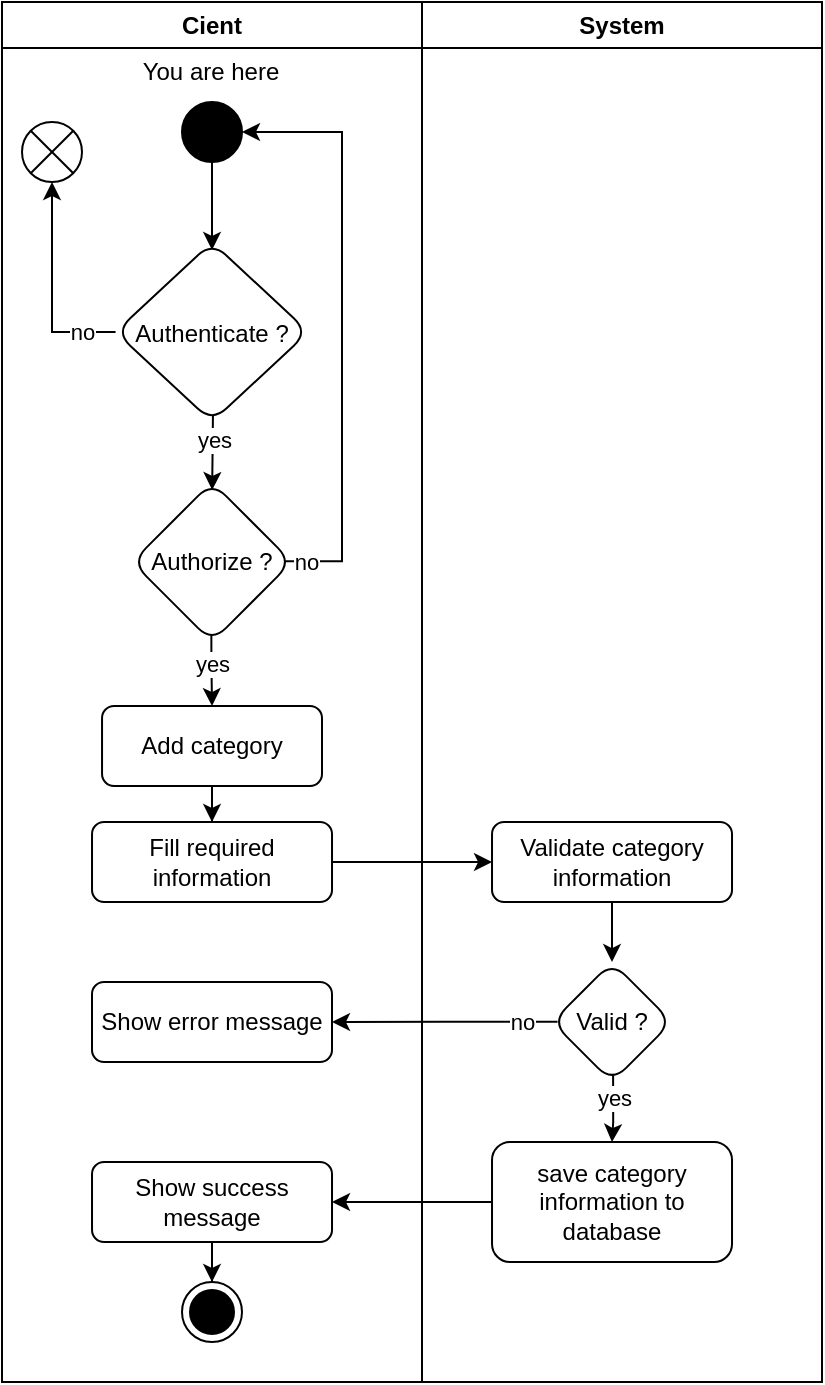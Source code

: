<mxfile version="20.6.0" type="github" pages="5">
  <diagram id="91DlC5nQ_2UUh4WBwbrF" name="Page-1">
    <mxGraphModel dx="868" dy="450" grid="1" gridSize="10" guides="1" tooltips="1" connect="1" arrows="1" fold="1" page="1" pageScale="1" pageWidth="850" pageHeight="1100" math="0" shadow="0">
      <root>
        <mxCell id="0" />
        <mxCell id="1" parent="0" />
        <mxCell id="5gKgRT1LeGNrB_kKL3Ym-1" value="System" style="swimlane;whiteSpace=wrap;html=1;startSize=23;" vertex="1" parent="1">
          <mxGeometry x="400" y="30" width="200" height="690" as="geometry" />
        </mxCell>
        <mxCell id="5gKgRT1LeGNrB_kKL3Ym-2" value="" style="endArrow=none;html=1;rounded=0;" edge="1" parent="1">
          <mxGeometry width="50" height="50" relative="1" as="geometry">
            <mxPoint x="400.0" y="410" as="sourcePoint" />
            <mxPoint x="400.0" y="80" as="targetPoint" />
          </mxGeometry>
        </mxCell>
        <mxCell id="5gKgRT1LeGNrB_kKL3Ym-3" style="edgeStyle=orthogonalEdgeStyle;rounded=0;orthogonalLoop=1;jettySize=auto;html=1;entryX=0.5;entryY=0.044;entryDx=0;entryDy=0;entryPerimeter=0;" edge="1" parent="1" source="5gKgRT1LeGNrB_kKL3Ym-4" target="5gKgRT1LeGNrB_kKL3Ym-9">
          <mxGeometry relative="1" as="geometry">
            <mxPoint x="295" y="145" as="targetPoint" />
          </mxGeometry>
        </mxCell>
        <mxCell id="5gKgRT1LeGNrB_kKL3Ym-4" value="" style="ellipse;fillColor=strokeColor;" vertex="1" parent="1">
          <mxGeometry x="280" y="80" width="30" height="30" as="geometry" />
        </mxCell>
        <mxCell id="5gKgRT1LeGNrB_kKL3Ym-5" style="edgeStyle=orthogonalEdgeStyle;rounded=0;orthogonalLoop=1;jettySize=auto;html=1;entryX=0.5;entryY=1;entryDx=0;entryDy=0;" edge="1" parent="1" source="5gKgRT1LeGNrB_kKL3Ym-9" target="5gKgRT1LeGNrB_kKL3Ym-10">
          <mxGeometry relative="1" as="geometry">
            <Array as="points">
              <mxPoint x="215" y="195" />
            </Array>
          </mxGeometry>
        </mxCell>
        <mxCell id="5gKgRT1LeGNrB_kKL3Ym-6" value="no" style="edgeLabel;html=1;align=center;verticalAlign=middle;resizable=0;points=[];" vertex="1" connectable="0" parent="5gKgRT1LeGNrB_kKL3Ym-5">
          <mxGeometry x="-0.583" y="-1" relative="1" as="geometry">
            <mxPoint x="5" y="1" as="offset" />
          </mxGeometry>
        </mxCell>
        <mxCell id="5gKgRT1LeGNrB_kKL3Ym-7" value="" style="edgeStyle=orthogonalEdgeStyle;rounded=0;orthogonalLoop=1;jettySize=auto;html=1;exitX=0.505;exitY=0.954;exitDx=0;exitDy=0;exitPerimeter=0;entryX=0.501;entryY=0.05;entryDx=0;entryDy=0;entryPerimeter=0;" edge="1" parent="1" source="5gKgRT1LeGNrB_kKL3Ym-9" target="5gKgRT1LeGNrB_kKL3Ym-15">
          <mxGeometry relative="1" as="geometry" />
        </mxCell>
        <mxCell id="5gKgRT1LeGNrB_kKL3Ym-8" value="yes" style="edgeLabel;html=1;align=center;verticalAlign=middle;resizable=0;points=[];" vertex="1" connectable="0" parent="5gKgRT1LeGNrB_kKL3Ym-7">
          <mxGeometry x="-0.345" relative="1" as="geometry">
            <mxPoint as="offset" />
          </mxGeometry>
        </mxCell>
        <mxCell id="5gKgRT1LeGNrB_kKL3Ym-9" value="Authenticate ?" style="rhombus;rounded=1;" vertex="1" parent="1">
          <mxGeometry x="246.79" y="150" width="96.43" height="90" as="geometry" />
        </mxCell>
        <mxCell id="5gKgRT1LeGNrB_kKL3Ym-10" value="" style="shape=sumEllipse;perimeter=ellipsePerimeter;whiteSpace=wrap;html=1;backgroundOutline=1;" vertex="1" parent="1">
          <mxGeometry x="200" y="90" width="30" height="30" as="geometry" />
        </mxCell>
        <mxCell id="5gKgRT1LeGNrB_kKL3Ym-11" style="edgeStyle=orthogonalEdgeStyle;rounded=0;orthogonalLoop=1;jettySize=auto;html=1;entryX=1;entryY=0.5;entryDx=0;entryDy=0;exitX=0.948;exitY=0.495;exitDx=0;exitDy=0;exitPerimeter=0;" edge="1" parent="1" source="5gKgRT1LeGNrB_kKL3Ym-15" target="5gKgRT1LeGNrB_kKL3Ym-4">
          <mxGeometry relative="1" as="geometry">
            <Array as="points">
              <mxPoint x="360" y="310" />
              <mxPoint x="360" y="95" />
            </Array>
          </mxGeometry>
        </mxCell>
        <mxCell id="5gKgRT1LeGNrB_kKL3Ym-12" value="no" style="edgeLabel;html=1;align=center;verticalAlign=middle;resizable=0;points=[];" vertex="1" connectable="0" parent="5gKgRT1LeGNrB_kKL3Ym-11">
          <mxGeometry x="-0.959" y="2" relative="1" as="geometry">
            <mxPoint x="5" y="2" as="offset" />
          </mxGeometry>
        </mxCell>
        <mxCell id="5gKgRT1LeGNrB_kKL3Ym-13" style="edgeStyle=orthogonalEdgeStyle;rounded=0;orthogonalLoop=1;jettySize=auto;html=1;entryX=0.5;entryY=0;entryDx=0;entryDy=0;exitX=0.496;exitY=0.954;exitDx=0;exitDy=0;exitPerimeter=0;" edge="1" parent="1" source="5gKgRT1LeGNrB_kKL3Ym-15" target="5gKgRT1LeGNrB_kKL3Ym-18">
          <mxGeometry relative="1" as="geometry">
            <Array as="points">
              <mxPoint x="295" y="360" />
              <mxPoint x="295" y="360" />
            </Array>
          </mxGeometry>
        </mxCell>
        <mxCell id="5gKgRT1LeGNrB_kKL3Ym-14" value="yes" style="edgeLabel;html=1;align=center;verticalAlign=middle;resizable=0;points=[];" vertex="1" connectable="0" parent="5gKgRT1LeGNrB_kKL3Ym-13">
          <mxGeometry x="-0.212" relative="1" as="geometry">
            <mxPoint as="offset" />
          </mxGeometry>
        </mxCell>
        <mxCell id="5gKgRT1LeGNrB_kKL3Ym-15" value="Authorize ?" style="rhombus;whiteSpace=wrap;html=1;rounded=1;" vertex="1" parent="1">
          <mxGeometry x="255" y="270" width="80" height="80" as="geometry" />
        </mxCell>
        <mxCell id="5gKgRT1LeGNrB_kKL3Ym-16" value="You are here" style="text;html=1;strokeColor=none;fillColor=none;align=center;verticalAlign=middle;whiteSpace=wrap;rounded=0;" vertex="1" parent="1">
          <mxGeometry x="238.4" y="50" width="113.21" height="30" as="geometry" />
        </mxCell>
        <mxCell id="5gKgRT1LeGNrB_kKL3Ym-17" value="" style="edgeStyle=orthogonalEdgeStyle;rounded=0;orthogonalLoop=1;jettySize=auto;html=1;" edge="1" parent="1" source="5gKgRT1LeGNrB_kKL3Ym-18" target="5gKgRT1LeGNrB_kKL3Ym-20">
          <mxGeometry relative="1" as="geometry" />
        </mxCell>
        <mxCell id="5gKgRT1LeGNrB_kKL3Ym-18" value="Add category" style="rounded=1;whiteSpace=wrap;html=1;" vertex="1" parent="1">
          <mxGeometry x="240.02" y="382" width="109.98" height="40" as="geometry" />
        </mxCell>
        <mxCell id="5gKgRT1LeGNrB_kKL3Ym-19" value="" style="edgeStyle=orthogonalEdgeStyle;rounded=0;orthogonalLoop=1;jettySize=auto;html=1;" edge="1" parent="1" source="5gKgRT1LeGNrB_kKL3Ym-20" target="5gKgRT1LeGNrB_kKL3Ym-22">
          <mxGeometry relative="1" as="geometry" />
        </mxCell>
        <mxCell id="5gKgRT1LeGNrB_kKL3Ym-20" value="Fill required information" style="whiteSpace=wrap;html=1;rounded=1;" vertex="1" parent="1">
          <mxGeometry x="235.01" y="440" width="120" height="40" as="geometry" />
        </mxCell>
        <mxCell id="5gKgRT1LeGNrB_kKL3Ym-21" value="" style="edgeStyle=orthogonalEdgeStyle;rounded=0;orthogonalLoop=1;jettySize=auto;html=1;" edge="1" parent="1" source="5gKgRT1LeGNrB_kKL3Ym-22" target="5gKgRT1LeGNrB_kKL3Ym-27">
          <mxGeometry relative="1" as="geometry" />
        </mxCell>
        <mxCell id="5gKgRT1LeGNrB_kKL3Ym-22" value="Validate category information" style="whiteSpace=wrap;html=1;rounded=1;" vertex="1" parent="1">
          <mxGeometry x="435.01" y="440" width="120" height="40" as="geometry" />
        </mxCell>
        <mxCell id="5gKgRT1LeGNrB_kKL3Ym-23" value="" style="edgeStyle=orthogonalEdgeStyle;rounded=0;orthogonalLoop=1;jettySize=auto;html=1;exitX=0.046;exitY=0.498;exitDx=0;exitDy=0;exitPerimeter=0;" edge="1" parent="1" source="5gKgRT1LeGNrB_kKL3Ym-27" target="5gKgRT1LeGNrB_kKL3Ym-28">
          <mxGeometry relative="1" as="geometry" />
        </mxCell>
        <mxCell id="5gKgRT1LeGNrB_kKL3Ym-24" value="no" style="edgeLabel;html=1;align=center;verticalAlign=middle;resizable=0;points=[];" vertex="1" connectable="0" parent="5gKgRT1LeGNrB_kKL3Ym-23">
          <mxGeometry x="-0.675" relative="1" as="geometry">
            <mxPoint as="offset" />
          </mxGeometry>
        </mxCell>
        <mxCell id="5gKgRT1LeGNrB_kKL3Ym-25" value="" style="edgeStyle=orthogonalEdgeStyle;rounded=0;orthogonalLoop=1;jettySize=auto;html=1;exitX=0.509;exitY=0.919;exitDx=0;exitDy=0;exitPerimeter=0;" edge="1" parent="1" source="5gKgRT1LeGNrB_kKL3Ym-27" target="5gKgRT1LeGNrB_kKL3Ym-30">
          <mxGeometry relative="1" as="geometry" />
        </mxCell>
        <mxCell id="5gKgRT1LeGNrB_kKL3Ym-26" value="yes" style="edgeLabel;html=1;align=center;verticalAlign=middle;resizable=0;points=[];" vertex="1" connectable="0" parent="5gKgRT1LeGNrB_kKL3Ym-25">
          <mxGeometry x="-0.509" relative="1" as="geometry">
            <mxPoint y="4" as="offset" />
          </mxGeometry>
        </mxCell>
        <mxCell id="5gKgRT1LeGNrB_kKL3Ym-27" value="Valid ?" style="rhombus;whiteSpace=wrap;html=1;rounded=1;" vertex="1" parent="1">
          <mxGeometry x="465.01" y="510" width="60" height="60" as="geometry" />
        </mxCell>
        <mxCell id="5gKgRT1LeGNrB_kKL3Ym-28" value="Show error message" style="whiteSpace=wrap;html=1;rounded=1;" vertex="1" parent="1">
          <mxGeometry x="235" y="520" width="120" height="40" as="geometry" />
        </mxCell>
        <mxCell id="5gKgRT1LeGNrB_kKL3Ym-29" value="" style="edgeStyle=orthogonalEdgeStyle;rounded=0;orthogonalLoop=1;jettySize=auto;html=1;" edge="1" parent="1" source="5gKgRT1LeGNrB_kKL3Ym-30" target="5gKgRT1LeGNrB_kKL3Ym-32">
          <mxGeometry relative="1" as="geometry" />
        </mxCell>
        <mxCell id="5gKgRT1LeGNrB_kKL3Ym-30" value="save category information to database" style="whiteSpace=wrap;html=1;rounded=1;" vertex="1" parent="1">
          <mxGeometry x="435.01" y="600" width="120" height="60" as="geometry" />
        </mxCell>
        <mxCell id="5gKgRT1LeGNrB_kKL3Ym-31" style="edgeStyle=orthogonalEdgeStyle;rounded=0;orthogonalLoop=1;jettySize=auto;html=1;entryX=0.5;entryY=0;entryDx=0;entryDy=0;" edge="1" parent="1" source="5gKgRT1LeGNrB_kKL3Ym-32" target="5gKgRT1LeGNrB_kKL3Ym-33">
          <mxGeometry relative="1" as="geometry" />
        </mxCell>
        <mxCell id="5gKgRT1LeGNrB_kKL3Ym-32" value="Show success message" style="whiteSpace=wrap;html=1;rounded=1;" vertex="1" parent="1">
          <mxGeometry x="235.01" y="610" width="120" height="40" as="geometry" />
        </mxCell>
        <mxCell id="5gKgRT1LeGNrB_kKL3Ym-33" value="" style="ellipse;html=1;shape=endState;fillColor=strokeColor;" vertex="1" parent="1">
          <mxGeometry x="280" y="670" width="30" height="30" as="geometry" />
        </mxCell>
        <mxCell id="5gKgRT1LeGNrB_kKL3Ym-34" value="Cient" style="swimlane;whiteSpace=wrap;html=1;startSize=23;" vertex="1" parent="1">
          <mxGeometry x="190" y="30" width="210" height="690" as="geometry" />
        </mxCell>
      </root>
    </mxGraphModel>
  </diagram>
  <diagram id="WHoAfaAzZlhiVrLh3SnP" name="Page-2">
    <mxGraphModel dx="868" dy="450" grid="1" gridSize="10" guides="1" tooltips="1" connect="1" arrows="1" fold="1" page="1" pageScale="1" pageWidth="850" pageHeight="1100" math="0" shadow="0">
      <root>
        <mxCell id="0" />
        <mxCell id="1" parent="0" />
        <mxCell id="e8AKKyuUH42f15WxGq4g-1" value="System" style="swimlane;whiteSpace=wrap;html=1;startSize=23;" vertex="1" parent="1">
          <mxGeometry x="400" y="9" width="200" height="690" as="geometry" />
        </mxCell>
        <mxCell id="e8AKKyuUH42f15WxGq4g-2" value="" style="endArrow=none;html=1;rounded=0;" edge="1" parent="1">
          <mxGeometry width="50" height="50" relative="1" as="geometry">
            <mxPoint x="400" y="389" as="sourcePoint" />
            <mxPoint x="400" y="59" as="targetPoint" />
          </mxGeometry>
        </mxCell>
        <mxCell id="e8AKKyuUH42f15WxGq4g-3" style="edgeStyle=orthogonalEdgeStyle;rounded=0;orthogonalLoop=1;jettySize=auto;html=1;entryX=0.499;entryY=0.045;entryDx=0;entryDy=0;entryPerimeter=0;" edge="1" parent="1" source="e8AKKyuUH42f15WxGq4g-4" target="e8AKKyuUH42f15WxGq4g-32">
          <mxGeometry relative="1" as="geometry">
            <mxPoint x="295.0" y="124" as="targetPoint" />
          </mxGeometry>
        </mxCell>
        <mxCell id="e8AKKyuUH42f15WxGq4g-4" value="" style="ellipse;fillColor=strokeColor;" vertex="1" parent="1">
          <mxGeometry x="280" y="59" width="30" height="30" as="geometry" />
        </mxCell>
        <mxCell id="e8AKKyuUH42f15WxGq4g-5" style="edgeStyle=orthogonalEdgeStyle;rounded=0;orthogonalLoop=1;jettySize=auto;html=1;entryX=0.5;entryY=1;entryDx=0;entryDy=0;exitX=0.037;exitY=0.499;exitDx=0;exitDy=0;exitPerimeter=0;" edge="1" parent="1" source="e8AKKyuUH42f15WxGq4g-32">
          <mxGeometry relative="1" as="geometry">
            <Array as="points">
              <mxPoint x="215" y="164" />
            </Array>
            <mxPoint x="250.84" y="153.64" as="sourcePoint" />
            <mxPoint x="215" y="89" as="targetPoint" />
          </mxGeometry>
        </mxCell>
        <mxCell id="e8AKKyuUH42f15WxGq4g-6" value="no" style="edgeLabel;html=1;align=center;verticalAlign=middle;resizable=0;points=[];" vertex="1" connectable="0" parent="e8AKKyuUH42f15WxGq4g-5">
          <mxGeometry x="-0.583" y="-1" relative="1" as="geometry">
            <mxPoint x="5" y="1" as="offset" />
          </mxGeometry>
        </mxCell>
        <mxCell id="e8AKKyuUH42f15WxGq4g-7" value="" style="shape=sumEllipse;perimeter=ellipsePerimeter;whiteSpace=wrap;html=1;backgroundOutline=1;" vertex="1" parent="1">
          <mxGeometry x="200" y="69" width="30" height="30" as="geometry" />
        </mxCell>
        <mxCell id="e8AKKyuUH42f15WxGq4g-8" style="edgeStyle=orthogonalEdgeStyle;rounded=0;orthogonalLoop=1;jettySize=auto;html=1;entryX=1;entryY=0.5;entryDx=0;entryDy=0;exitX=0.96;exitY=0.5;exitDx=0;exitDy=0;exitPerimeter=0;" edge="1" parent="1" source="e8AKKyuUH42f15WxGq4g-31" target="e8AKKyuUH42f15WxGq4g-4">
          <mxGeometry relative="1" as="geometry">
            <Array as="points">
              <mxPoint x="360" y="279" />
              <mxPoint x="360" y="74" />
            </Array>
            <mxPoint x="340" y="289" as="sourcePoint" />
          </mxGeometry>
        </mxCell>
        <mxCell id="e8AKKyuUH42f15WxGq4g-9" value="no" style="edgeLabel;html=1;align=center;verticalAlign=middle;resizable=0;points=[];" vertex="1" connectable="0" parent="e8AKKyuUH42f15WxGq4g-8">
          <mxGeometry x="-0.959" y="2" relative="1" as="geometry">
            <mxPoint x="5" as="offset" />
          </mxGeometry>
        </mxCell>
        <mxCell id="e8AKKyuUH42f15WxGq4g-10" style="edgeStyle=orthogonalEdgeStyle;rounded=0;orthogonalLoop=1;jettySize=auto;html=1;entryX=0.5;entryY=0;entryDx=0;entryDy=0;exitX=0.507;exitY=0.952;exitDx=0;exitDy=0;exitPerimeter=0;" edge="1" parent="1" source="e8AKKyuUH42f15WxGq4g-31" target="e8AKKyuUH42f15WxGq4g-14">
          <mxGeometry relative="1" as="geometry">
            <Array as="points">
              <mxPoint x="296" y="339" />
              <mxPoint x="295" y="339" />
            </Array>
          </mxGeometry>
        </mxCell>
        <mxCell id="e8AKKyuUH42f15WxGq4g-11" value="yes" style="edgeLabel;html=1;align=center;verticalAlign=middle;resizable=0;points=[];" vertex="1" connectable="0" parent="e8AKKyuUH42f15WxGq4g-10">
          <mxGeometry x="-0.212" relative="1" as="geometry">
            <mxPoint as="offset" />
          </mxGeometry>
        </mxCell>
        <mxCell id="e8AKKyuUH42f15WxGq4g-12" value="You are here" style="text;html=1;strokeColor=none;fillColor=none;align=center;verticalAlign=middle;whiteSpace=wrap;rounded=0;" vertex="1" parent="1">
          <mxGeometry x="238.4" y="29" width="113.21" height="30" as="geometry" />
        </mxCell>
        <mxCell id="e8AKKyuUH42f15WxGq4g-13" value="" style="edgeStyle=orthogonalEdgeStyle;rounded=0;orthogonalLoop=1;jettySize=auto;html=1;" edge="1" parent="1" source="e8AKKyuUH42f15WxGq4g-14" target="e8AKKyuUH42f15WxGq4g-16">
          <mxGeometry relative="1" as="geometry" />
        </mxCell>
        <mxCell id="e8AKKyuUH42f15WxGq4g-14" value="Edit category" style="rounded=1;whiteSpace=wrap;html=1;" vertex="1" parent="1">
          <mxGeometry x="240.02" y="355" width="109.98" height="40" as="geometry" />
        </mxCell>
        <mxCell id="e8AKKyuUH42f15WxGq4g-15" value="" style="edgeStyle=orthogonalEdgeStyle;rounded=0;orthogonalLoop=1;jettySize=auto;html=1;" edge="1" parent="1" source="e8AKKyuUH42f15WxGq4g-16" target="e8AKKyuUH42f15WxGq4g-18">
          <mxGeometry relative="1" as="geometry" />
        </mxCell>
        <mxCell id="e8AKKyuUH42f15WxGq4g-16" value="Update required information" style="whiteSpace=wrap;html=1;rounded=1;" vertex="1" parent="1">
          <mxGeometry x="235.01" y="419" width="120" height="40" as="geometry" />
        </mxCell>
        <mxCell id="e8AKKyuUH42f15WxGq4g-17" value="" style="edgeStyle=orthogonalEdgeStyle;rounded=0;orthogonalLoop=1;jettySize=auto;html=1;entryX=0.5;entryY=0.033;entryDx=0;entryDy=0;entryPerimeter=0;" edge="1" parent="1" source="e8AKKyuUH42f15WxGq4g-18" target="e8AKKyuUH42f15WxGq4g-23">
          <mxGeometry relative="1" as="geometry" />
        </mxCell>
        <mxCell id="e8AKKyuUH42f15WxGq4g-18" value="Validate category information" style="whiteSpace=wrap;html=1;rounded=1;" vertex="1" parent="1">
          <mxGeometry x="435.01" y="419" width="120" height="40" as="geometry" />
        </mxCell>
        <mxCell id="e8AKKyuUH42f15WxGq4g-19" value="" style="edgeStyle=orthogonalEdgeStyle;rounded=0;orthogonalLoop=1;jettySize=auto;html=1;" edge="1" parent="1" source="e8AKKyuUH42f15WxGq4g-23" target="e8AKKyuUH42f15WxGq4g-24">
          <mxGeometry relative="1" as="geometry" />
        </mxCell>
        <mxCell id="e8AKKyuUH42f15WxGq4g-20" value="no" style="edgeLabel;html=1;align=center;verticalAlign=middle;resizable=0;points=[];" vertex="1" connectable="0" parent="e8AKKyuUH42f15WxGq4g-19">
          <mxGeometry x="-0.675" relative="1" as="geometry">
            <mxPoint as="offset" />
          </mxGeometry>
        </mxCell>
        <mxCell id="e8AKKyuUH42f15WxGq4g-21" value="" style="edgeStyle=orthogonalEdgeStyle;rounded=0;orthogonalLoop=1;jettySize=auto;html=1;exitX=0.495;exitY=0.938;exitDx=0;exitDy=0;exitPerimeter=0;" edge="1" parent="1" source="e8AKKyuUH42f15WxGq4g-23" target="e8AKKyuUH42f15WxGq4g-26">
          <mxGeometry relative="1" as="geometry" />
        </mxCell>
        <mxCell id="e8AKKyuUH42f15WxGq4g-22" value="yes" style="edgeLabel;html=1;align=center;verticalAlign=middle;resizable=0;points=[];" vertex="1" connectable="0" parent="e8AKKyuUH42f15WxGq4g-21">
          <mxGeometry x="-0.543" y="1" relative="1" as="geometry">
            <mxPoint y="3" as="offset" />
          </mxGeometry>
        </mxCell>
        <mxCell id="e8AKKyuUH42f15WxGq4g-23" value="Valid ?" style="rhombus;whiteSpace=wrap;html=1;rounded=1;" vertex="1" parent="1">
          <mxGeometry x="465.01" y="489" width="60" height="60" as="geometry" />
        </mxCell>
        <mxCell id="e8AKKyuUH42f15WxGq4g-24" value="Show error message" style="whiteSpace=wrap;html=1;rounded=1;" vertex="1" parent="1">
          <mxGeometry x="235" y="499" width="120" height="40" as="geometry" />
        </mxCell>
        <mxCell id="e8AKKyuUH42f15WxGq4g-25" value="" style="edgeStyle=orthogonalEdgeStyle;rounded=0;orthogonalLoop=1;jettySize=auto;html=1;" edge="1" parent="1" source="e8AKKyuUH42f15WxGq4g-26" target="e8AKKyuUH42f15WxGq4g-28">
          <mxGeometry relative="1" as="geometry" />
        </mxCell>
        <mxCell id="e8AKKyuUH42f15WxGq4g-26" value="update product to database" style="whiteSpace=wrap;html=1;rounded=1;" vertex="1" parent="1">
          <mxGeometry x="435.01" y="579" width="120" height="60" as="geometry" />
        </mxCell>
        <mxCell id="e8AKKyuUH42f15WxGq4g-27" style="edgeStyle=orthogonalEdgeStyle;rounded=0;orthogonalLoop=1;jettySize=auto;html=1;entryX=0.5;entryY=0;entryDx=0;entryDy=0;" edge="1" parent="1" source="e8AKKyuUH42f15WxGq4g-28" target="e8AKKyuUH42f15WxGq4g-29">
          <mxGeometry relative="1" as="geometry" />
        </mxCell>
        <mxCell id="e8AKKyuUH42f15WxGq4g-28" value="Show success message" style="whiteSpace=wrap;html=1;rounded=1;" vertex="1" parent="1">
          <mxGeometry x="235.01" y="589" width="120" height="40" as="geometry" />
        </mxCell>
        <mxCell id="e8AKKyuUH42f15WxGq4g-29" value="" style="ellipse;html=1;shape=endState;fillColor=strokeColor;" vertex="1" parent="1">
          <mxGeometry x="280" y="649" width="30" height="30" as="geometry" />
        </mxCell>
        <mxCell id="e8AKKyuUH42f15WxGq4g-30" value="Cient" style="swimlane;whiteSpace=wrap;html=1;startSize=23;" vertex="1" parent="1">
          <mxGeometry x="190" y="9" width="210" height="690" as="geometry" />
        </mxCell>
        <mxCell id="e8AKKyuUH42f15WxGq4g-31" value="Authorize ?" style="rhombus;whiteSpace=wrap;html=1;rounded=1;" vertex="1" parent="e8AKKyuUH42f15WxGq4g-30">
          <mxGeometry x="65" y="230" width="80" height="80" as="geometry" />
        </mxCell>
        <mxCell id="e8AKKyuUH42f15WxGq4g-32" value="Authenticate ?" style="rhombus;rounded=1;" vertex="1" parent="e8AKKyuUH42f15WxGq4g-30">
          <mxGeometry x="56.79" y="110" width="96.43" height="90" as="geometry" />
        </mxCell>
        <mxCell id="e8AKKyuUH42f15WxGq4g-33" style="edgeStyle=orthogonalEdgeStyle;rounded=0;orthogonalLoop=1;jettySize=auto;html=1;entryX=0.498;entryY=0.049;entryDx=0;entryDy=0;exitX=0.502;exitY=0.954;exitDx=0;exitDy=0;exitPerimeter=0;entryPerimeter=0;" edge="1" parent="e8AKKyuUH42f15WxGq4g-30" source="e8AKKyuUH42f15WxGq4g-32" target="e8AKKyuUH42f15WxGq4g-31">
          <mxGeometry relative="1" as="geometry" />
        </mxCell>
        <mxCell id="e8AKKyuUH42f15WxGq4g-34" value="yes" style="edgeLabel;html=1;align=center;verticalAlign=middle;resizable=0;points=[];" vertex="1" connectable="0" parent="e8AKKyuUH42f15WxGq4g-33">
          <mxGeometry x="-0.768" relative="1" as="geometry">
            <mxPoint y="9" as="offset" />
          </mxGeometry>
        </mxCell>
      </root>
    </mxGraphModel>
  </diagram>
  <diagram id="i6j9vyvySDSLGjdOuWAO" name="Page-3">
    <mxGraphModel dx="868" dy="450" grid="1" gridSize="10" guides="1" tooltips="1" connect="1" arrows="1" fold="1" page="1" pageScale="1" pageWidth="850" pageHeight="1100" math="0" shadow="0">
      <root>
        <mxCell id="0" />
        <mxCell id="1" parent="0" />
        <mxCell id="oQLGvilWy0s1wxRCyDzg-1" value="System" style="swimlane;whiteSpace=wrap;html=1;startSize=23;" vertex="1" parent="1">
          <mxGeometry x="400" y="6" width="200" height="560" as="geometry" />
        </mxCell>
        <mxCell id="oQLGvilWy0s1wxRCyDzg-2" value="Fetch individual category information&amp;nbsp;" style="whiteSpace=wrap;html=1;rounded=1;" vertex="1" parent="oQLGvilWy0s1wxRCyDzg-1">
          <mxGeometry x="30" y="362" width="150" height="40" as="geometry" />
        </mxCell>
        <mxCell id="oQLGvilWy0s1wxRCyDzg-3" value="" style="endArrow=none;html=1;rounded=0;" edge="1" parent="1">
          <mxGeometry width="50" height="50" relative="1" as="geometry">
            <mxPoint x="400" y="396" as="sourcePoint" />
            <mxPoint x="400" y="66" as="targetPoint" />
          </mxGeometry>
        </mxCell>
        <mxCell id="oQLGvilWy0s1wxRCyDzg-4" style="edgeStyle=orthogonalEdgeStyle;rounded=0;orthogonalLoop=1;jettySize=auto;html=1;" edge="1" parent="1" source="oQLGvilWy0s1wxRCyDzg-5">
          <mxGeometry relative="1" as="geometry">
            <mxPoint x="295" y="140.0" as="targetPoint" />
          </mxGeometry>
        </mxCell>
        <mxCell id="oQLGvilWy0s1wxRCyDzg-5" value="" style="ellipse;fillColor=strokeColor;" vertex="1" parent="1">
          <mxGeometry x="280" y="66" width="30" height="30" as="geometry" />
        </mxCell>
        <mxCell id="oQLGvilWy0s1wxRCyDzg-6" style="edgeStyle=orthogonalEdgeStyle;rounded=0;orthogonalLoop=1;jettySize=auto;html=1;entryX=0.5;entryY=1;entryDx=0;entryDy=0;exitX=0.044;exitY=0.506;exitDx=0;exitDy=0;exitPerimeter=0;" edge="1" parent="1" source="oQLGvilWy0s1wxRCyDzg-9" target="oQLGvilWy0s1wxRCyDzg-10">
          <mxGeometry relative="1" as="geometry">
            <Array as="points">
              <mxPoint x="215" y="182" />
            </Array>
          </mxGeometry>
        </mxCell>
        <mxCell id="oQLGvilWy0s1wxRCyDzg-7" value="no" style="edgeLabel;html=1;align=center;verticalAlign=middle;resizable=0;points=[];" vertex="1" connectable="0" parent="oQLGvilWy0s1wxRCyDzg-6">
          <mxGeometry x="-0.583" y="-1" relative="1" as="geometry">
            <mxPoint x="5" as="offset" />
          </mxGeometry>
        </mxCell>
        <mxCell id="oQLGvilWy0s1wxRCyDzg-8" style="edgeStyle=orthogonalEdgeStyle;rounded=0;orthogonalLoop=1;jettySize=auto;html=1;entryX=0.481;entryY=0.051;entryDx=0;entryDy=0;entryPerimeter=0;" edge="1" parent="1" target="oQLGvilWy0s1wxRCyDzg-20">
          <mxGeometry relative="1" as="geometry">
            <mxPoint x="294.88" y="256" as="targetPoint" />
            <mxPoint x="294.88" y="220.0" as="sourcePoint" />
          </mxGeometry>
        </mxCell>
        <mxCell id="oQLGvilWy0s1wxRCyDzg-9" value="Authenticate ?" style="rhombus;rounded=1;" vertex="1" parent="1">
          <mxGeometry x="246.79" y="136" width="96.43" height="90" as="geometry" />
        </mxCell>
        <mxCell id="oQLGvilWy0s1wxRCyDzg-10" value="" style="shape=sumEllipse;perimeter=ellipsePerimeter;whiteSpace=wrap;html=1;backgroundOutline=1;" vertex="1" parent="1">
          <mxGeometry x="200" y="76" width="30" height="30" as="geometry" />
        </mxCell>
        <mxCell id="oQLGvilWy0s1wxRCyDzg-11" style="edgeStyle=orthogonalEdgeStyle;rounded=0;orthogonalLoop=1;jettySize=auto;html=1;entryX=1;entryY=0.5;entryDx=0;entryDy=0;exitX=0.96;exitY=0.506;exitDx=0;exitDy=0;exitPerimeter=0;" edge="1" parent="1" source="oQLGvilWy0s1wxRCyDzg-20" target="oQLGvilWy0s1wxRCyDzg-5">
          <mxGeometry relative="1" as="geometry">
            <Array as="points">
              <mxPoint x="360" y="297" />
              <mxPoint x="360" y="81" />
            </Array>
            <mxPoint x="335" y="296" as="sourcePoint" />
          </mxGeometry>
        </mxCell>
        <mxCell id="oQLGvilWy0s1wxRCyDzg-12" value="no" style="edgeLabel;html=1;align=center;verticalAlign=middle;resizable=0;points=[];" vertex="1" connectable="0" parent="oQLGvilWy0s1wxRCyDzg-11">
          <mxGeometry x="-0.959" y="2" relative="1" as="geometry">
            <mxPoint x="6" as="offset" />
          </mxGeometry>
        </mxCell>
        <mxCell id="oQLGvilWy0s1wxRCyDzg-13" value="You are here" style="text;html=1;strokeColor=none;fillColor=none;align=center;verticalAlign=middle;whiteSpace=wrap;rounded=0;" vertex="1" parent="1">
          <mxGeometry x="238.4" y="36" width="113.21" height="30" as="geometry" />
        </mxCell>
        <mxCell id="oQLGvilWy0s1wxRCyDzg-14" style="edgeStyle=orthogonalEdgeStyle;rounded=0;orthogonalLoop=1;jettySize=auto;html=1;entryX=0;entryY=0.5;entryDx=0;entryDy=0;" edge="1" parent="1" source="oQLGvilWy0s1wxRCyDzg-15" target="oQLGvilWy0s1wxRCyDzg-2">
          <mxGeometry relative="1" as="geometry">
            <mxPoint x="375" y="388" as="targetPoint" />
          </mxGeometry>
        </mxCell>
        <mxCell id="oQLGvilWy0s1wxRCyDzg-15" value="View&amp;nbsp; category" style="rounded=1;whiteSpace=wrap;html=1;" vertex="1" parent="1">
          <mxGeometry x="240.02" y="368" width="109.98" height="40" as="geometry" />
        </mxCell>
        <mxCell id="oQLGvilWy0s1wxRCyDzg-16" value="Cient" style="swimlane;whiteSpace=wrap;html=1;startSize=23;" vertex="1" parent="1">
          <mxGeometry x="190" y="6" width="210" height="560" as="geometry" />
        </mxCell>
        <mxCell id="oQLGvilWy0s1wxRCyDzg-17" value="Display category information" style="whiteSpace=wrap;html=1;rounded=1;" vertex="1" parent="oQLGvilWy0s1wxRCyDzg-16">
          <mxGeometry x="48" y="440" width="120" height="40" as="geometry" />
        </mxCell>
        <mxCell id="oQLGvilWy0s1wxRCyDzg-18" style="edgeStyle=orthogonalEdgeStyle;rounded=0;orthogonalLoop=1;jettySize=auto;html=1;entryX=0.5;entryY=0;entryDx=0;entryDy=0;exitX=0.5;exitY=1;exitDx=0;exitDy=0;" edge="1" parent="oQLGvilWy0s1wxRCyDzg-16" source="oQLGvilWy0s1wxRCyDzg-17" target="oQLGvilWy0s1wxRCyDzg-19">
          <mxGeometry relative="1" as="geometry">
            <mxPoint x="130" y="580" as="sourcePoint" />
          </mxGeometry>
        </mxCell>
        <mxCell id="oQLGvilWy0s1wxRCyDzg-19" value="" style="ellipse;html=1;shape=endState;fillColor=strokeColor;" vertex="1" parent="oQLGvilWy0s1wxRCyDzg-16">
          <mxGeometry x="93" y="520" width="30" height="30" as="geometry" />
        </mxCell>
        <mxCell id="oQLGvilWy0s1wxRCyDzg-20" value="Authorize ?" style="rhombus;whiteSpace=wrap;html=1;rounded=1;" vertex="1" parent="1">
          <mxGeometry x="256.79" y="256" width="80" height="80" as="geometry" />
        </mxCell>
        <mxCell id="oQLGvilWy0s1wxRCyDzg-21" style="edgeStyle=orthogonalEdgeStyle;rounded=0;orthogonalLoop=1;jettySize=auto;html=1;entryX=0.5;entryY=0;entryDx=0;entryDy=0;" edge="1" parent="1" source="oQLGvilWy0s1wxRCyDzg-2" target="oQLGvilWy0s1wxRCyDzg-17">
          <mxGeometry relative="1" as="geometry">
            <Array as="points">
              <mxPoint x="500" y="426" />
              <mxPoint x="298" y="426" />
            </Array>
          </mxGeometry>
        </mxCell>
        <mxCell id="oQLGvilWy0s1wxRCyDzg-22" style="edgeStyle=orthogonalEdgeStyle;rounded=0;orthogonalLoop=1;jettySize=auto;html=1;exitX=0.496;exitY=0.954;exitDx=0;exitDy=0;exitPerimeter=0;entryX=0.5;entryY=0;entryDx=0;entryDy=0;" edge="1" parent="1">
          <mxGeometry relative="1" as="geometry">
            <Array as="points" />
            <mxPoint x="298.47" y="332.32" as="sourcePoint" />
            <mxPoint x="297.01" y="368" as="targetPoint" />
          </mxGeometry>
        </mxCell>
        <mxCell id="oQLGvilWy0s1wxRCyDzg-23" value="yes" style="edgeLabel;html=1;align=center;verticalAlign=middle;resizable=0;points=[];" vertex="1" connectable="0" parent="oQLGvilWy0s1wxRCyDzg-22">
          <mxGeometry x="-0.212" relative="1" as="geometry">
            <mxPoint as="offset" />
          </mxGeometry>
        </mxCell>
      </root>
    </mxGraphModel>
  </diagram>
  <diagram id="9Hc_0QJKyIcPTspwXfIf" name="Page-4">
    <mxGraphModel dx="1021" dy="529" grid="1" gridSize="10" guides="1" tooltips="1" connect="1" arrows="1" fold="1" page="1" pageScale="1" pageWidth="850" pageHeight="1100" math="0" shadow="0">
      <root>
        <mxCell id="0" />
        <mxCell id="1" parent="0" />
        <mxCell id="8eID8rHOHDEbjUjroZS8-1" value="System" style="swimlane;whiteSpace=wrap;html=1;startSize=23;" vertex="1" parent="1">
          <mxGeometry x="400" y="15" width="200" height="690" as="geometry" />
        </mxCell>
        <mxCell id="8eID8rHOHDEbjUjroZS8-2" value="Check if category can be deleted" style="whiteSpace=wrap;html=1;rounded=1;" vertex="1" parent="8eID8rHOHDEbjUjroZS8-1">
          <mxGeometry x="35.01" y="420" width="120" height="40" as="geometry" />
        </mxCell>
        <mxCell id="8eID8rHOHDEbjUjroZS8-3" value="" style="endArrow=none;html=1;rounded=0;" edge="1" parent="1">
          <mxGeometry width="50" height="50" relative="1" as="geometry">
            <mxPoint x="400.0" y="395" as="sourcePoint" />
            <mxPoint x="400.0" y="65" as="targetPoint" />
          </mxGeometry>
        </mxCell>
        <mxCell id="8eID8rHOHDEbjUjroZS8-4" style="edgeStyle=orthogonalEdgeStyle;rounded=0;orthogonalLoop=1;jettySize=auto;html=1;" edge="1" parent="1" source="8eID8rHOHDEbjUjroZS8-5">
          <mxGeometry relative="1" as="geometry">
            <mxPoint x="295.0" y="140" as="targetPoint" />
          </mxGeometry>
        </mxCell>
        <mxCell id="8eID8rHOHDEbjUjroZS8-5" value="" style="ellipse;fillColor=strokeColor;" vertex="1" parent="1">
          <mxGeometry x="280" y="65" width="30" height="30" as="geometry" />
        </mxCell>
        <mxCell id="8eID8rHOHDEbjUjroZS8-6" style="edgeStyle=orthogonalEdgeStyle;rounded=0;orthogonalLoop=1;jettySize=auto;html=1;entryX=0.5;entryY=1;entryDx=0;entryDy=0;" edge="1" parent="1" target="8eID8rHOHDEbjUjroZS8-11">
          <mxGeometry relative="1" as="geometry">
            <Array as="points">
              <mxPoint x="215" y="180" />
            </Array>
            <mxPoint x="250" y="180" as="sourcePoint" />
          </mxGeometry>
        </mxCell>
        <mxCell id="8eID8rHOHDEbjUjroZS8-7" value="no" style="edgeLabel;html=1;align=center;verticalAlign=middle;resizable=0;points=[];" vertex="1" connectable="0" parent="8eID8rHOHDEbjUjroZS8-6">
          <mxGeometry x="-0.583" y="-1" relative="1" as="geometry">
            <mxPoint x="5" y="1" as="offset" />
          </mxGeometry>
        </mxCell>
        <mxCell id="8eID8rHOHDEbjUjroZS8-8" style="edgeStyle=orthogonalEdgeStyle;rounded=0;orthogonalLoop=1;jettySize=auto;html=1;entryX=0.498;entryY=0.05;entryDx=0;entryDy=0;entryPerimeter=0;" edge="1" parent="1" target="8eID8rHOHDEbjUjroZS8-16">
          <mxGeometry relative="1" as="geometry">
            <mxPoint x="295.0" y="220" as="sourcePoint" />
            <mxPoint x="295" y="260" as="targetPoint" />
          </mxGeometry>
        </mxCell>
        <mxCell id="8eID8rHOHDEbjUjroZS8-9" value="yes" style="edgeLabel;html=1;align=center;verticalAlign=middle;resizable=0;points=[];" vertex="1" connectable="0" parent="8eID8rHOHDEbjUjroZS8-8">
          <mxGeometry x="-0.768" relative="1" as="geometry">
            <mxPoint y="7" as="offset" />
          </mxGeometry>
        </mxCell>
        <mxCell id="8eID8rHOHDEbjUjroZS8-10" value="Authenticate ?" style="rhombus;rounded=1;" vertex="1" parent="1">
          <mxGeometry x="246.79" y="135" width="96.43" height="90" as="geometry" />
        </mxCell>
        <mxCell id="8eID8rHOHDEbjUjroZS8-11" value="" style="shape=sumEllipse;perimeter=ellipsePerimeter;whiteSpace=wrap;html=1;backgroundOutline=1;" vertex="1" parent="1">
          <mxGeometry x="200" y="75" width="30" height="30" as="geometry" />
        </mxCell>
        <mxCell id="8eID8rHOHDEbjUjroZS8-12" style="edgeStyle=orthogonalEdgeStyle;rounded=0;orthogonalLoop=1;jettySize=auto;html=1;entryX=1;entryY=0.5;entryDx=0;entryDy=0;exitX=0.951;exitY=0.496;exitDx=0;exitDy=0;exitPerimeter=0;" edge="1" parent="1" source="8eID8rHOHDEbjUjroZS8-16" target="8eID8rHOHDEbjUjroZS8-5">
          <mxGeometry relative="1" as="geometry">
            <Array as="points">
              <mxPoint x="360" y="295" />
              <mxPoint x="360" y="80" />
            </Array>
          </mxGeometry>
        </mxCell>
        <mxCell id="8eID8rHOHDEbjUjroZS8-13" value="no" style="edgeLabel;html=1;align=center;verticalAlign=middle;resizable=0;points=[];" vertex="1" connectable="0" parent="8eID8rHOHDEbjUjroZS8-12">
          <mxGeometry x="-0.959" y="2" relative="1" as="geometry">
            <mxPoint x="7" as="offset" />
          </mxGeometry>
        </mxCell>
        <mxCell id="8eID8rHOHDEbjUjroZS8-14" style="edgeStyle=orthogonalEdgeStyle;rounded=0;orthogonalLoop=1;jettySize=auto;html=1;entryX=0.5;entryY=0;entryDx=0;entryDy=0;exitX=0.504;exitY=0.952;exitDx=0;exitDy=0;exitPerimeter=0;" edge="1" parent="1" source="8eID8rHOHDEbjUjroZS8-16" target="8eID8rHOHDEbjUjroZS8-19">
          <mxGeometry relative="1" as="geometry">
            <Array as="points">
              <mxPoint x="295" y="345" />
              <mxPoint x="295" y="345" />
            </Array>
          </mxGeometry>
        </mxCell>
        <mxCell id="8eID8rHOHDEbjUjroZS8-15" value="yes" style="edgeLabel;html=1;align=center;verticalAlign=middle;resizable=0;points=[];" vertex="1" connectable="0" parent="8eID8rHOHDEbjUjroZS8-14">
          <mxGeometry x="-0.212" relative="1" as="geometry">
            <mxPoint as="offset" />
          </mxGeometry>
        </mxCell>
        <mxCell id="8eID8rHOHDEbjUjroZS8-16" value="Authorize ?" style="rhombus;whiteSpace=wrap;html=1;rounded=1;" vertex="1" parent="1">
          <mxGeometry x="255" y="255" width="80" height="80" as="geometry" />
        </mxCell>
        <mxCell id="8eID8rHOHDEbjUjroZS8-17" value="You are here" style="text;html=1;strokeColor=none;fillColor=none;align=center;verticalAlign=middle;whiteSpace=wrap;rounded=0;" vertex="1" parent="1">
          <mxGeometry x="238.4" y="35" width="113.21" height="30" as="geometry" />
        </mxCell>
        <mxCell id="8eID8rHOHDEbjUjroZS8-18" value="" style="edgeStyle=orthogonalEdgeStyle;rounded=0;orthogonalLoop=1;jettySize=auto;html=1;entryX=0.479;entryY=0.064;entryDx=0;entryDy=0;entryPerimeter=0;exitX=0.517;exitY=0.997;exitDx=0;exitDy=0;exitPerimeter=0;" edge="1" parent="1" source="8eID8rHOHDEbjUjroZS8-19" target="8eID8rHOHDEbjUjroZS8-36">
          <mxGeometry relative="1" as="geometry">
            <mxPoint x="297.03" y="426.98" as="targetPoint" />
            <mxPoint x="299" y="407" as="sourcePoint" />
            <Array as="points">
              <mxPoint x="296" y="407" />
            </Array>
          </mxGeometry>
        </mxCell>
        <mxCell id="8eID8rHOHDEbjUjroZS8-19" value="Delete category" style="rounded=1;whiteSpace=wrap;html=1;" vertex="1" parent="1">
          <mxGeometry x="240.02" y="367" width="109.98" height="40" as="geometry" />
        </mxCell>
        <mxCell id="8eID8rHOHDEbjUjroZS8-20" value="" style="edgeStyle=orthogonalEdgeStyle;rounded=0;orthogonalLoop=1;jettySize=auto;html=1;exitX=0.956;exitY=0.505;exitDx=0;exitDy=0;exitPerimeter=0;" edge="1" parent="1" source="8eID8rHOHDEbjUjroZS8-36" target="8eID8rHOHDEbjUjroZS8-2">
          <mxGeometry relative="1" as="geometry">
            <mxPoint x="355.01" y="445" as="sourcePoint" />
            <Array as="points">
              <mxPoint x="327" y="454" />
            </Array>
          </mxGeometry>
        </mxCell>
        <mxCell id="8eID8rHOHDEbjUjroZS8-21" value="yes" style="edgeLabel;html=1;align=center;verticalAlign=middle;resizable=0;points=[];" vertex="1" connectable="0" parent="8eID8rHOHDEbjUjroZS8-20">
          <mxGeometry x="-0.771" y="1" relative="1" as="geometry">
            <mxPoint x="13" as="offset" />
          </mxGeometry>
        </mxCell>
        <mxCell id="8eID8rHOHDEbjUjroZS8-22" value="" style="edgeStyle=orthogonalEdgeStyle;rounded=0;orthogonalLoop=1;jettySize=auto;html=1;" edge="1" parent="1" source="8eID8rHOHDEbjUjroZS8-26" target="8eID8rHOHDEbjUjroZS8-27">
          <mxGeometry relative="1" as="geometry" />
        </mxCell>
        <mxCell id="8eID8rHOHDEbjUjroZS8-23" value="no" style="edgeLabel;html=1;align=center;verticalAlign=middle;resizable=0;points=[];" vertex="1" connectable="0" parent="8eID8rHOHDEbjUjroZS8-22">
          <mxGeometry x="-0.675" relative="1" as="geometry">
            <mxPoint as="offset" />
          </mxGeometry>
        </mxCell>
        <mxCell id="8eID8rHOHDEbjUjroZS8-24" value="" style="edgeStyle=orthogonalEdgeStyle;rounded=0;orthogonalLoop=1;jettySize=auto;html=1;exitX=0.506;exitY=0.947;exitDx=0;exitDy=0;exitPerimeter=0;" edge="1" parent="1" source="8eID8rHOHDEbjUjroZS8-26" target="8eID8rHOHDEbjUjroZS8-29">
          <mxGeometry relative="1" as="geometry" />
        </mxCell>
        <mxCell id="8eID8rHOHDEbjUjroZS8-25" value="yes" style="edgeLabel;html=1;align=center;verticalAlign=middle;resizable=0;points=[];" vertex="1" connectable="0" parent="8eID8rHOHDEbjUjroZS8-24">
          <mxGeometry x="-0.773" y="2" relative="1" as="geometry">
            <mxPoint x="-2" y="8" as="offset" />
          </mxGeometry>
        </mxCell>
        <mxCell id="8eID8rHOHDEbjUjroZS8-26" value="Valid ?" style="rhombus;whiteSpace=wrap;html=1;rounded=1;" vertex="1" parent="1">
          <mxGeometry x="465.01" y="495" width="60" height="60" as="geometry" />
        </mxCell>
        <mxCell id="8eID8rHOHDEbjUjroZS8-27" value="Show error message" style="whiteSpace=wrap;html=1;rounded=1;" vertex="1" parent="1">
          <mxGeometry x="235" y="505" width="120" height="40" as="geometry" />
        </mxCell>
        <mxCell id="8eID8rHOHDEbjUjroZS8-28" value="" style="edgeStyle=orthogonalEdgeStyle;rounded=0;orthogonalLoop=1;jettySize=auto;html=1;" edge="1" parent="1" source="8eID8rHOHDEbjUjroZS8-29" target="8eID8rHOHDEbjUjroZS8-31">
          <mxGeometry relative="1" as="geometry" />
        </mxCell>
        <mxCell id="8eID8rHOHDEbjUjroZS8-29" value="(Soft) delete category to database" style="whiteSpace=wrap;html=1;rounded=1;" vertex="1" parent="1">
          <mxGeometry x="435.01" y="585" width="120" height="60" as="geometry" />
        </mxCell>
        <mxCell id="8eID8rHOHDEbjUjroZS8-30" style="edgeStyle=orthogonalEdgeStyle;rounded=0;orthogonalLoop=1;jettySize=auto;html=1;entryX=0.5;entryY=0;entryDx=0;entryDy=0;" edge="1" parent="1" source="8eID8rHOHDEbjUjroZS8-31" target="8eID8rHOHDEbjUjroZS8-32">
          <mxGeometry relative="1" as="geometry" />
        </mxCell>
        <mxCell id="8eID8rHOHDEbjUjroZS8-31" value="Show success message" style="whiteSpace=wrap;html=1;rounded=1;" vertex="1" parent="1">
          <mxGeometry x="235.01" y="595" width="120" height="40" as="geometry" />
        </mxCell>
        <mxCell id="8eID8rHOHDEbjUjroZS8-32" value="" style="ellipse;html=1;shape=endState;fillColor=strokeColor;" vertex="1" parent="1">
          <mxGeometry x="280" y="655" width="30" height="30" as="geometry" />
        </mxCell>
        <mxCell id="8eID8rHOHDEbjUjroZS8-33" value="Cient" style="swimlane;whiteSpace=wrap;html=1;startSize=23;" vertex="1" parent="1">
          <mxGeometry x="190" y="15" width="210" height="690" as="geometry" />
        </mxCell>
        <mxCell id="8eID8rHOHDEbjUjroZS8-34" style="edgeStyle=orthogonalEdgeStyle;rounded=0;orthogonalLoop=1;jettySize=auto;html=1;entryX=1;entryY=0.5;entryDx=0;entryDy=0;" edge="1" parent="8eID8rHOHDEbjUjroZS8-33" source="8eID8rHOHDEbjUjroZS8-36" target="8eID8rHOHDEbjUjroZS8-37">
          <mxGeometry relative="1" as="geometry">
            <mxPoint x="60" y="420" as="targetPoint" />
            <Array as="points">
              <mxPoint x="50" y="440" />
              <mxPoint x="50" y="440" />
            </Array>
          </mxGeometry>
        </mxCell>
        <mxCell id="8eID8rHOHDEbjUjroZS8-35" value="no" style="edgeLabel;html=1;align=center;verticalAlign=middle;resizable=0;points=[];" vertex="1" connectable="0" parent="8eID8rHOHDEbjUjroZS8-34">
          <mxGeometry x="-0.866" y="-1" relative="1" as="geometry">
            <mxPoint x="-9" as="offset" />
          </mxGeometry>
        </mxCell>
        <mxCell id="8eID8rHOHDEbjUjroZS8-36" value="confirm ?" style="rhombus;whiteSpace=wrap;html=1;rounded=1;" vertex="1" parent="8eID8rHOHDEbjUjroZS8-33">
          <mxGeometry x="76" y="410" width="65" height="60" as="geometry" />
        </mxCell>
        <mxCell id="8eID8rHOHDEbjUjroZS8-37" value="" style="shape=sumEllipse;perimeter=ellipsePerimeter;whiteSpace=wrap;html=1;backgroundOutline=1;" vertex="1" parent="8eID8rHOHDEbjUjroZS8-33">
          <mxGeometry x="10" y="425" width="30" height="30" as="geometry" />
        </mxCell>
        <mxCell id="8eID8rHOHDEbjUjroZS8-38" value="" style="edgeStyle=orthogonalEdgeStyle;rounded=0;orthogonalLoop=1;jettySize=auto;html=1;entryX=0.496;entryY=0.038;entryDx=0;entryDy=0;entryPerimeter=0;exitX=0.494;exitY=0.985;exitDx=0;exitDy=0;exitPerimeter=0;" edge="1" parent="1" source="8eID8rHOHDEbjUjroZS8-2" target="8eID8rHOHDEbjUjroZS8-26">
          <mxGeometry relative="1" as="geometry">
            <mxPoint x="500" y="480" as="sourcePoint" />
            <mxPoint x="495.18" y="492.76" as="targetPoint" />
            <Array as="points" />
          </mxGeometry>
        </mxCell>
      </root>
    </mxGraphModel>
  </diagram>
  <diagram id="gSfPd_c143x0RtfkT96z" name="Page-5">
    <mxGraphModel dx="723" dy="375" grid="1" gridSize="10" guides="1" tooltips="1" connect="1" arrows="1" fold="1" page="1" pageScale="1" pageWidth="850" pageHeight="1100" math="0" shadow="0">
      <root>
        <mxCell id="0" />
        <mxCell id="1" parent="0" />
        <mxCell id="i5D-QM7JikgrPIJdMNpM-1" style="edgeStyle=orthogonalEdgeStyle;rounded=0;orthogonalLoop=1;jettySize=auto;html=1;entryX=0.5;entryY=0;entryDx=0;entryDy=0;" edge="1" parent="1" source="i5D-QM7JikgrPIJdMNpM-2" target="i5D-QM7JikgrPIJdMNpM-5">
          <mxGeometry relative="1" as="geometry" />
        </mxCell>
        <mxCell id="i5D-QM7JikgrPIJdMNpM-2" value="" style="ellipse;fillColor=strokeColor;" vertex="1" parent="1">
          <mxGeometry x="80" y="170" width="30" height="30" as="geometry" />
        </mxCell>
        <mxCell id="i5D-QM7JikgrPIJdMNpM-7" style="edgeStyle=orthogonalEdgeStyle;rounded=0;orthogonalLoop=1;jettySize=auto;html=1;" edge="1" parent="1" source="i5D-QM7JikgrPIJdMNpM-3">
          <mxGeometry relative="1" as="geometry">
            <mxPoint x="170" y="333" as="targetPoint" />
            <Array as="points">
              <mxPoint x="160" y="333" />
              <mxPoint x="177" y="333" />
            </Array>
          </mxGeometry>
        </mxCell>
        <mxCell id="i5D-QM7JikgrPIJdMNpM-3" value="Login" style="rounded=1;whiteSpace=wrap;html=1;" vertex="1" parent="1">
          <mxGeometry x="50" y="310" width="90" height="45" as="geometry" />
        </mxCell>
        <mxCell id="i5D-QM7JikgrPIJdMNpM-4" style="edgeStyle=orthogonalEdgeStyle;rounded=0;orthogonalLoop=1;jettySize=auto;html=1;entryX=0.5;entryY=0;entryDx=0;entryDy=0;" edge="1" parent="1" source="i5D-QM7JikgrPIJdMNpM-5" target="i5D-QM7JikgrPIJdMNpM-3">
          <mxGeometry relative="1" as="geometry">
            <mxPoint x="90" y="305" as="targetPoint" />
          </mxGeometry>
        </mxCell>
        <mxCell id="i5D-QM7JikgrPIJdMNpM-5" value="Start application" style="rounded=1;whiteSpace=wrap;html=1;" vertex="1" parent="1">
          <mxGeometry x="50" y="240" width="90" height="45" as="geometry" />
        </mxCell>
        <mxCell id="i5D-QM7JikgrPIJdMNpM-25" style="edgeStyle=orthogonalEdgeStyle;rounded=0;orthogonalLoop=1;jettySize=auto;html=1;entryX=0;entryY=0.5;entryDx=0;entryDy=0;" edge="1" parent="1" source="i5D-QM7JikgrPIJdMNpM-6" target="i5D-QM7JikgrPIJdMNpM-8">
          <mxGeometry relative="1" as="geometry">
            <Array as="points">
              <mxPoint x="205" y="178" />
            </Array>
          </mxGeometry>
        </mxCell>
        <mxCell id="i5D-QM7JikgrPIJdMNpM-6" value="" style="html=1;points=[];perimeter=orthogonalPerimeter;fillColor=strokeColor;" vertex="1" parent="1">
          <mxGeometry x="180" y="160" width="5" height="340" as="geometry" />
        </mxCell>
        <mxCell id="i5D-QM7JikgrPIJdMNpM-26" style="edgeStyle=orthogonalEdgeStyle;rounded=0;orthogonalLoop=1;jettySize=auto;html=1;entryX=-0.523;entryY=0.509;entryDx=0;entryDy=0;entryPerimeter=0;" edge="1" parent="1" source="i5D-QM7JikgrPIJdMNpM-8" target="i5D-QM7JikgrPIJdMNpM-9">
          <mxGeometry relative="1" as="geometry" />
        </mxCell>
        <mxCell id="i5D-QM7JikgrPIJdMNpM-8" value="Show customers tab" style="rounded=1;whiteSpace=wrap;html=1;" vertex="1" parent="1">
          <mxGeometry x="220" y="155" width="120" height="45" as="geometry" />
        </mxCell>
        <mxCell id="i5D-QM7JikgrPIJdMNpM-27" style="edgeStyle=orthogonalEdgeStyle;rounded=0;orthogonalLoop=1;jettySize=auto;html=1;entryX=0;entryY=0.5;entryDx=0;entryDy=0;" edge="1" parent="1" source="i5D-QM7JikgrPIJdMNpM-9" target="i5D-QM7JikgrPIJdMNpM-10">
          <mxGeometry relative="1" as="geometry">
            <Array as="points">
              <mxPoint x="395" y="123" />
            </Array>
          </mxGeometry>
        </mxCell>
        <mxCell id="i5D-QM7JikgrPIJdMNpM-28" style="edgeStyle=orthogonalEdgeStyle;rounded=0;orthogonalLoop=1;jettySize=auto;html=1;entryX=0.011;entryY=0.429;entryDx=0;entryDy=0;entryPerimeter=0;" edge="1" parent="1" source="i5D-QM7JikgrPIJdMNpM-9" target="i5D-QM7JikgrPIJdMNpM-11">
          <mxGeometry relative="1" as="geometry" />
        </mxCell>
        <mxCell id="i5D-QM7JikgrPIJdMNpM-29" style="edgeStyle=orthogonalEdgeStyle;rounded=0;orthogonalLoop=1;jettySize=auto;html=1;entryX=0;entryY=0.5;entryDx=0;entryDy=0;" edge="1" parent="1" source="i5D-QM7JikgrPIJdMNpM-9" target="i5D-QM7JikgrPIJdMNpM-12">
          <mxGeometry relative="1" as="geometry">
            <Array as="points">
              <mxPoint x="380" y="230" />
              <mxPoint x="380" y="230" />
            </Array>
          </mxGeometry>
        </mxCell>
        <mxCell id="i5D-QM7JikgrPIJdMNpM-9" value="" style="html=1;points=[];perimeter=orthogonalPerimeter;fillColor=strokeColor;" vertex="1" parent="1">
          <mxGeometry x="370" y="100" width="5" height="150" as="geometry" />
        </mxCell>
        <mxCell id="i5D-QM7JikgrPIJdMNpM-30" style="edgeStyle=orthogonalEdgeStyle;rounded=0;orthogonalLoop=1;jettySize=auto;html=1;entryX=-1;entryY=0.354;entryDx=0;entryDy=0;entryPerimeter=0;" edge="1" parent="1" source="i5D-QM7JikgrPIJdMNpM-10" target="i5D-QM7JikgrPIJdMNpM-14">
          <mxGeometry relative="1" as="geometry" />
        </mxCell>
        <mxCell id="i5D-QM7JikgrPIJdMNpM-10" value="Show customers list" style="rounded=1;whiteSpace=wrap;html=1;" vertex="1" parent="1">
          <mxGeometry x="400" y="100" width="120" height="45" as="geometry" />
        </mxCell>
        <mxCell id="i5D-QM7JikgrPIJdMNpM-55" style="edgeStyle=orthogonalEdgeStyle;rounded=0;orthogonalLoop=1;jettySize=auto;html=1;" edge="1" parent="1" source="i5D-QM7JikgrPIJdMNpM-11">
          <mxGeometry relative="1" as="geometry">
            <mxPoint x="1070" y="220" as="targetPoint" />
            <Array as="points">
              <mxPoint x="530" y="178" />
              <mxPoint x="530" y="220" />
              <mxPoint x="1069" y="220" />
            </Array>
          </mxGeometry>
        </mxCell>
        <mxCell id="i5D-QM7JikgrPIJdMNpM-11" value="Search customer" style="rounded=1;whiteSpace=wrap;html=1;" vertex="1" parent="1">
          <mxGeometry x="400" y="155" width="120" height="45" as="geometry" />
        </mxCell>
        <mxCell id="i5D-QM7JikgrPIJdMNpM-54" style="edgeStyle=orthogonalEdgeStyle;rounded=0;orthogonalLoop=1;jettySize=auto;html=1;entryX=-0.178;entryY=0.957;entryDx=0;entryDy=0;entryPerimeter=0;" edge="1" parent="1" source="i5D-QM7JikgrPIJdMNpM-12" target="i5D-QM7JikgrPIJdMNpM-41">
          <mxGeometry relative="1" as="geometry">
            <Array as="points" />
          </mxGeometry>
        </mxCell>
        <mxCell id="i5D-QM7JikgrPIJdMNpM-12" value="Add new customer" style="rounded=1;whiteSpace=wrap;html=1;" vertex="1" parent="1">
          <mxGeometry x="400" y="207.5" width="120" height="45" as="geometry" />
        </mxCell>
        <mxCell id="i5D-QM7JikgrPIJdMNpM-42" style="edgeStyle=orthogonalEdgeStyle;rounded=0;orthogonalLoop=1;jettySize=auto;html=1;entryX=0;entryY=0.091;entryDx=0;entryDy=0;entryPerimeter=0;" edge="1" parent="1" source="i5D-QM7JikgrPIJdMNpM-13" target="i5D-QM7JikgrPIJdMNpM-41">
          <mxGeometry relative="1" as="geometry">
            <mxPoint x="1060" y="30" as="targetPoint" />
            <Array as="points">
              <mxPoint x="650" y="40" />
            </Array>
          </mxGeometry>
        </mxCell>
        <mxCell id="i5D-QM7JikgrPIJdMNpM-13" value="Top-up to customer" style="rounded=1;whiteSpace=wrap;html=1;" vertex="1" parent="1">
          <mxGeometry x="590" y="75" width="120" height="35" as="geometry" />
        </mxCell>
        <mxCell id="i5D-QM7JikgrPIJdMNpM-31" style="edgeStyle=orthogonalEdgeStyle;rounded=0;orthogonalLoop=1;jettySize=auto;html=1;" edge="1" parent="1" source="i5D-QM7JikgrPIJdMNpM-14" target="i5D-QM7JikgrPIJdMNpM-13">
          <mxGeometry relative="1" as="geometry">
            <Array as="points">
              <mxPoint x="570" y="93" />
              <mxPoint x="570" y="93" />
            </Array>
          </mxGeometry>
        </mxCell>
        <mxCell id="i5D-QM7JikgrPIJdMNpM-33" style="edgeStyle=orthogonalEdgeStyle;rounded=0;orthogonalLoop=1;jettySize=auto;html=1;entryX=0;entryY=0.5;entryDx=0;entryDy=0;" edge="1" parent="1" source="i5D-QM7JikgrPIJdMNpM-14" target="i5D-QM7JikgrPIJdMNpM-15">
          <mxGeometry relative="1" as="geometry" />
        </mxCell>
        <mxCell id="i5D-QM7JikgrPIJdMNpM-34" style="edgeStyle=orthogonalEdgeStyle;rounded=0;orthogonalLoop=1;jettySize=auto;html=1;entryX=0;entryY=0.5;entryDx=0;entryDy=0;" edge="1" parent="1" source="i5D-QM7JikgrPIJdMNpM-14" target="i5D-QM7JikgrPIJdMNpM-16">
          <mxGeometry relative="1" as="geometry">
            <Array as="points">
              <mxPoint x="560" y="179" />
              <mxPoint x="560" y="179" />
            </Array>
          </mxGeometry>
        </mxCell>
        <mxCell id="i5D-QM7JikgrPIJdMNpM-14" value="" style="html=1;points=[];perimeter=orthogonalPerimeter;fillColor=strokeColor;" vertex="1" parent="1">
          <mxGeometry x="545" y="80" width="5" height="120" as="geometry" />
        </mxCell>
        <mxCell id="i5D-QM7JikgrPIJdMNpM-35" style="edgeStyle=orthogonalEdgeStyle;rounded=0;orthogonalLoop=1;jettySize=auto;html=1;entryX=-0.523;entryY=0.601;entryDx=0;entryDy=0;entryPerimeter=0;" edge="1" parent="1" source="i5D-QM7JikgrPIJdMNpM-15" target="i5D-QM7JikgrPIJdMNpM-21">
          <mxGeometry relative="1" as="geometry" />
        </mxCell>
        <mxCell id="i5D-QM7JikgrPIJdMNpM-15" value="view customer" style="rounded=1;whiteSpace=wrap;html=1;" vertex="1" parent="1">
          <mxGeometry x="590" y="123.5" width="120" height="32.5" as="geometry" />
        </mxCell>
        <mxCell id="i5D-QM7JikgrPIJdMNpM-53" style="edgeStyle=orthogonalEdgeStyle;rounded=0;orthogonalLoop=1;jettySize=auto;html=1;entryX=0;entryY=0.864;entryDx=0;entryDy=0;entryPerimeter=0;" edge="1" parent="1" source="i5D-QM7JikgrPIJdMNpM-16" target="i5D-QM7JikgrPIJdMNpM-41">
          <mxGeometry relative="1" as="geometry">
            <mxPoint x="1040" y="210" as="targetPoint" />
            <Array as="points">
              <mxPoint x="650" y="210" />
            </Array>
          </mxGeometry>
        </mxCell>
        <mxCell id="i5D-QM7JikgrPIJdMNpM-16" value="Add card to customer" style="rounded=1;whiteSpace=wrap;html=1;" vertex="1" parent="1">
          <mxGeometry x="590" y="162.5" width="120" height="32.5" as="geometry" />
        </mxCell>
        <mxCell id="i5D-QM7JikgrPIJdMNpM-45" style="edgeStyle=orthogonalEdgeStyle;rounded=0;orthogonalLoop=1;jettySize=auto;html=1;entryX=0;entryY=0.182;entryDx=0;entryDy=0;entryPerimeter=0;" edge="1" parent="1" source="i5D-QM7JikgrPIJdMNpM-17" target="i5D-QM7JikgrPIJdMNpM-41">
          <mxGeometry relative="1" as="geometry">
            <mxPoint x="1060" y="60" as="targetPoint" />
            <Array as="points">
              <mxPoint x="980" y="61" />
              <mxPoint x="1070" y="61" />
            </Array>
          </mxGeometry>
        </mxCell>
        <mxCell id="i5D-QM7JikgrPIJdMNpM-17" value="Delete customer" style="rounded=1;whiteSpace=wrap;html=1;" vertex="1" parent="1">
          <mxGeometry x="770" y="45" width="120" height="32.5" as="geometry" />
        </mxCell>
        <mxCell id="i5D-QM7JikgrPIJdMNpM-46" style="edgeStyle=orthogonalEdgeStyle;rounded=0;orthogonalLoop=1;jettySize=auto;html=1;entryX=-0.267;entryY=0.366;entryDx=0;entryDy=0;entryPerimeter=0;" edge="1" parent="1" source="i5D-QM7JikgrPIJdMNpM-18" target="i5D-QM7JikgrPIJdMNpM-41">
          <mxGeometry relative="1" as="geometry">
            <mxPoint x="1060" y="101" as="targetPoint" />
          </mxGeometry>
        </mxCell>
        <mxCell id="i5D-QM7JikgrPIJdMNpM-18" value="Show customer profile&amp;nbsp;" style="rounded=1;whiteSpace=wrap;html=1;" vertex="1" parent="1">
          <mxGeometry x="770" y="85" width="120" height="32.5" as="geometry" />
        </mxCell>
        <mxCell id="i5D-QM7JikgrPIJdMNpM-52" style="edgeStyle=orthogonalEdgeStyle;rounded=0;orthogonalLoop=1;jettySize=auto;html=1;entryX=-0.267;entryY=0.543;entryDx=0;entryDy=0;entryPerimeter=0;" edge="1" parent="1" source="i5D-QM7JikgrPIJdMNpM-19" target="i5D-QM7JikgrPIJdMNpM-41">
          <mxGeometry relative="1" as="geometry">
            <mxPoint x="1050" y="139" as="targetPoint" />
          </mxGeometry>
        </mxCell>
        <mxCell id="i5D-QM7JikgrPIJdMNpM-19" value="Show customer related top-up list" style="rounded=1;whiteSpace=wrap;html=1;" vertex="1" parent="1">
          <mxGeometry x="770" y="122.5" width="120" height="32.5" as="geometry" />
        </mxCell>
        <mxCell id="i5D-QM7JikgrPIJdMNpM-40" style="edgeStyle=orthogonalEdgeStyle;rounded=0;orthogonalLoop=1;jettySize=auto;html=1;entryX=0;entryY=0.5;entryDx=0;entryDy=0;" edge="1" parent="1" source="i5D-QM7JikgrPIJdMNpM-20" target="i5D-QM7JikgrPIJdMNpM-22">
          <mxGeometry relative="1" as="geometry" />
        </mxCell>
        <mxCell id="i5D-QM7JikgrPIJdMNpM-20" value="Show customer related card number" style="rounded=1;whiteSpace=wrap;html=1;" vertex="1" parent="1">
          <mxGeometry x="770" y="162.5" width="120" height="32.5" as="geometry" />
        </mxCell>
        <mxCell id="i5D-QM7JikgrPIJdMNpM-36" style="edgeStyle=orthogonalEdgeStyle;rounded=0;orthogonalLoop=1;jettySize=auto;html=1;entryX=0;entryY=0.75;entryDx=0;entryDy=0;" edge="1" parent="1" source="i5D-QM7JikgrPIJdMNpM-21" target="i5D-QM7JikgrPIJdMNpM-17">
          <mxGeometry relative="1" as="geometry">
            <Array as="points">
              <mxPoint x="760" y="69" />
              <mxPoint x="760" y="69" />
            </Array>
          </mxGeometry>
        </mxCell>
        <mxCell id="i5D-QM7JikgrPIJdMNpM-37" style="edgeStyle=orthogonalEdgeStyle;rounded=0;orthogonalLoop=1;jettySize=auto;html=1;entryX=0;entryY=0.5;entryDx=0;entryDy=0;" edge="1" parent="1" source="i5D-QM7JikgrPIJdMNpM-21" target="i5D-QM7JikgrPIJdMNpM-18">
          <mxGeometry relative="1" as="geometry">
            <Array as="points">
              <mxPoint x="760" y="101" />
              <mxPoint x="760" y="101" />
            </Array>
          </mxGeometry>
        </mxCell>
        <mxCell id="i5D-QM7JikgrPIJdMNpM-38" style="edgeStyle=orthogonalEdgeStyle;rounded=0;orthogonalLoop=1;jettySize=auto;html=1;entryX=-0.028;entryY=0.546;entryDx=0;entryDy=0;entryPerimeter=0;" edge="1" parent="1" source="i5D-QM7JikgrPIJdMNpM-21" target="i5D-QM7JikgrPIJdMNpM-19">
          <mxGeometry relative="1" as="geometry">
            <Array as="points">
              <mxPoint x="760" y="140" />
              <mxPoint x="760" y="140" />
            </Array>
          </mxGeometry>
        </mxCell>
        <mxCell id="i5D-QM7JikgrPIJdMNpM-39" style="edgeStyle=orthogonalEdgeStyle;rounded=0;orthogonalLoop=1;jettySize=auto;html=1;entryX=0;entryY=0.5;entryDx=0;entryDy=0;" edge="1" parent="1" source="i5D-QM7JikgrPIJdMNpM-21" target="i5D-QM7JikgrPIJdMNpM-20">
          <mxGeometry relative="1" as="geometry">
            <Array as="points">
              <mxPoint x="765" y="180" />
              <mxPoint x="765" y="179" />
            </Array>
          </mxGeometry>
        </mxCell>
        <mxCell id="i5D-QM7JikgrPIJdMNpM-21" value="" style="html=1;points=[];perimeter=orthogonalPerimeter;fillColor=strokeColor;" vertex="1" parent="1">
          <mxGeometry x="740" y="50" width="5" height="150" as="geometry" />
        </mxCell>
        <mxCell id="i5D-QM7JikgrPIJdMNpM-56" style="edgeStyle=orthogonalEdgeStyle;rounded=0;orthogonalLoop=1;jettySize=auto;html=1;entryX=0;entryY=0.72;entryDx=0;entryDy=0;entryPerimeter=0;" edge="1" parent="1" source="i5D-QM7JikgrPIJdMNpM-22" target="i5D-QM7JikgrPIJdMNpM-41">
          <mxGeometry relative="1" as="geometry" />
        </mxCell>
        <mxCell id="i5D-QM7JikgrPIJdMNpM-22" value="Deactivate customer card&amp;nbsp;" style="rounded=1;whiteSpace=wrap;html=1;" vertex="1" parent="1">
          <mxGeometry x="920" y="162.25" width="120" height="32.5" as="geometry" />
        </mxCell>
        <mxCell id="i5D-QM7JikgrPIJdMNpM-41" value="" style="html=1;points=[];perimeter=orthogonalPerimeter;fillColor=strokeColor;" vertex="1" parent="1">
          <mxGeometry x="1070" y="20" width="5" height="220" as="geometry" />
        </mxCell>
        <mxCell id="i5D-QM7JikgrPIJdMNpM-74" style="edgeStyle=orthogonalEdgeStyle;rounded=0;orthogonalLoop=1;jettySize=auto;html=1;entryX=-0.523;entryY=0.375;entryDx=0;entryDy=0;entryPerimeter=0;" edge="1" parent="1" source="i5D-QM7JikgrPIJdMNpM-57" target="i5D-QM7JikgrPIJdMNpM-68">
          <mxGeometry relative="1" as="geometry" />
        </mxCell>
        <mxCell id="i5D-QM7JikgrPIJdMNpM-57" value="Show customers tab" style="rounded=1;whiteSpace=wrap;html=1;" vertex="1" parent="1">
          <mxGeometry x="210" y="320" width="120" height="45" as="geometry" />
        </mxCell>
        <mxCell id="i5D-QM7JikgrPIJdMNpM-65" style="edgeStyle=orthogonalEdgeStyle;rounded=0;orthogonalLoop=1;jettySize=auto;html=1;entryX=-0.467;entryY=0.422;entryDx=0;entryDy=0;entryPerimeter=0;" edge="1" parent="1" source="i5D-QM7JikgrPIJdMNpM-58" target="i5D-QM7JikgrPIJdMNpM-64">
          <mxGeometry relative="1" as="geometry" />
        </mxCell>
        <mxCell id="i5D-QM7JikgrPIJdMNpM-58" value="Show top-up list" style="rounded=1;whiteSpace=wrap;html=1;" vertex="1" parent="1">
          <mxGeometry x="400" y="275" width="120" height="45" as="geometry" />
        </mxCell>
        <mxCell id="i5D-QM7JikgrPIJdMNpM-59" value="Search top-up" style="rounded=1;whiteSpace=wrap;html=1;" vertex="1" parent="1">
          <mxGeometry x="400" y="340" width="120" height="45" as="geometry" />
        </mxCell>
        <mxCell id="i5D-QM7JikgrPIJdMNpM-60" value="Add new top-up" style="rounded=1;whiteSpace=wrap;html=1;" vertex="1" parent="1">
          <mxGeometry x="400" y="400" width="120" height="45" as="geometry" />
        </mxCell>
        <mxCell id="i5D-QM7JikgrPIJdMNpM-61" value="Show top-up information" style="rounded=1;whiteSpace=wrap;html=1;" vertex="1" parent="1">
          <mxGeometry x="600" y="250" width="120" height="45" as="geometry" />
        </mxCell>
        <mxCell id="i5D-QM7JikgrPIJdMNpM-62" value="Delete top-up" style="rounded=1;whiteSpace=wrap;html=1;" vertex="1" parent="1">
          <mxGeometry x="589" y="305" width="120" height="45" as="geometry" />
        </mxCell>
        <mxCell id="i5D-QM7JikgrPIJdMNpM-66" style="edgeStyle=orthogonalEdgeStyle;rounded=0;orthogonalLoop=1;jettySize=auto;html=1;entryX=0;entryY=0.5;entryDx=0;entryDy=0;" edge="1" parent="1" source="i5D-QM7JikgrPIJdMNpM-64" target="i5D-QM7JikgrPIJdMNpM-61">
          <mxGeometry relative="1" as="geometry">
            <Array as="points">
              <mxPoint x="585" y="273" />
            </Array>
          </mxGeometry>
        </mxCell>
        <mxCell id="i5D-QM7JikgrPIJdMNpM-67" style="edgeStyle=orthogonalEdgeStyle;rounded=0;orthogonalLoop=1;jettySize=auto;html=1;entryX=0;entryY=0.5;entryDx=0;entryDy=0;" edge="1" parent="1" source="i5D-QM7JikgrPIJdMNpM-64" target="i5D-QM7JikgrPIJdMNpM-62">
          <mxGeometry relative="1" as="geometry">
            <Array as="points">
              <mxPoint x="585" y="328" />
            </Array>
          </mxGeometry>
        </mxCell>
        <mxCell id="i5D-QM7JikgrPIJdMNpM-64" value="" style="html=1;points=[];perimeter=orthogonalPerimeter;fillColor=strokeColor;" vertex="1" parent="1">
          <mxGeometry x="548" y="260" width="5" height="90" as="geometry" />
        </mxCell>
        <mxCell id="i5D-QM7JikgrPIJdMNpM-71" style="edgeStyle=orthogonalEdgeStyle;rounded=0;orthogonalLoop=1;jettySize=auto;html=1;entryX=0;entryY=0.5;entryDx=0;entryDy=0;" edge="1" parent="1" source="i5D-QM7JikgrPIJdMNpM-68" target="i5D-QM7JikgrPIJdMNpM-58">
          <mxGeometry relative="1" as="geometry">
            <Array as="points">
              <mxPoint x="395" y="298" />
            </Array>
          </mxGeometry>
        </mxCell>
        <mxCell id="i5D-QM7JikgrPIJdMNpM-72" style="edgeStyle=orthogonalEdgeStyle;rounded=0;orthogonalLoop=1;jettySize=auto;html=1;" edge="1" parent="1" source="i5D-QM7JikgrPIJdMNpM-68" target="i5D-QM7JikgrPIJdMNpM-59">
          <mxGeometry relative="1" as="geometry" />
        </mxCell>
        <mxCell id="i5D-QM7JikgrPIJdMNpM-73" style="edgeStyle=orthogonalEdgeStyle;rounded=0;orthogonalLoop=1;jettySize=auto;html=1;entryX=0;entryY=0.5;entryDx=0;entryDy=0;" edge="1" parent="1" source="i5D-QM7JikgrPIJdMNpM-68" target="i5D-QM7JikgrPIJdMNpM-60">
          <mxGeometry relative="1" as="geometry">
            <Array as="points">
              <mxPoint x="395" y="423" />
            </Array>
          </mxGeometry>
        </mxCell>
        <mxCell id="i5D-QM7JikgrPIJdMNpM-68" value="" style="html=1;points=[];perimeter=orthogonalPerimeter;fillColor=strokeColor;" vertex="1" parent="1">
          <mxGeometry x="370" y="282.5" width="5" height="160" as="geometry" />
        </mxCell>
        <mxCell id="i5D-QM7JikgrPIJdMNpM-75" value="Show bundle tab" style="rounded=1;whiteSpace=wrap;html=1;" vertex="1" parent="1">
          <mxGeometry x="210" y="500" width="120" height="45" as="geometry" />
        </mxCell>
        <mxCell id="i5D-QM7JikgrPIJdMNpM-76" value="Show bundle list" style="rounded=1;whiteSpace=wrap;html=1;" vertex="1" parent="1">
          <mxGeometry x="400" y="460" width="120" height="45" as="geometry" />
        </mxCell>
        <mxCell id="i5D-QM7JikgrPIJdMNpM-77" value="Search bundle" style="rounded=1;whiteSpace=wrap;html=1;" vertex="1" parent="1">
          <mxGeometry x="400" y="520" width="120" height="45" as="geometry" />
        </mxCell>
        <mxCell id="i5D-QM7JikgrPIJdMNpM-78" value="Add new bundle" style="rounded=1;whiteSpace=wrap;html=1;" vertex="1" parent="1">
          <mxGeometry x="400" y="580" width="120" height="45" as="geometry" />
        </mxCell>
        <mxCell id="i5D-QM7JikgrPIJdMNpM-79" value="View bundle" style="rounded=1;whiteSpace=wrap;html=1;" vertex="1" parent="1">
          <mxGeometry x="600" y="430" width="120" height="45" as="geometry" />
        </mxCell>
      </root>
    </mxGraphModel>
  </diagram>
</mxfile>

